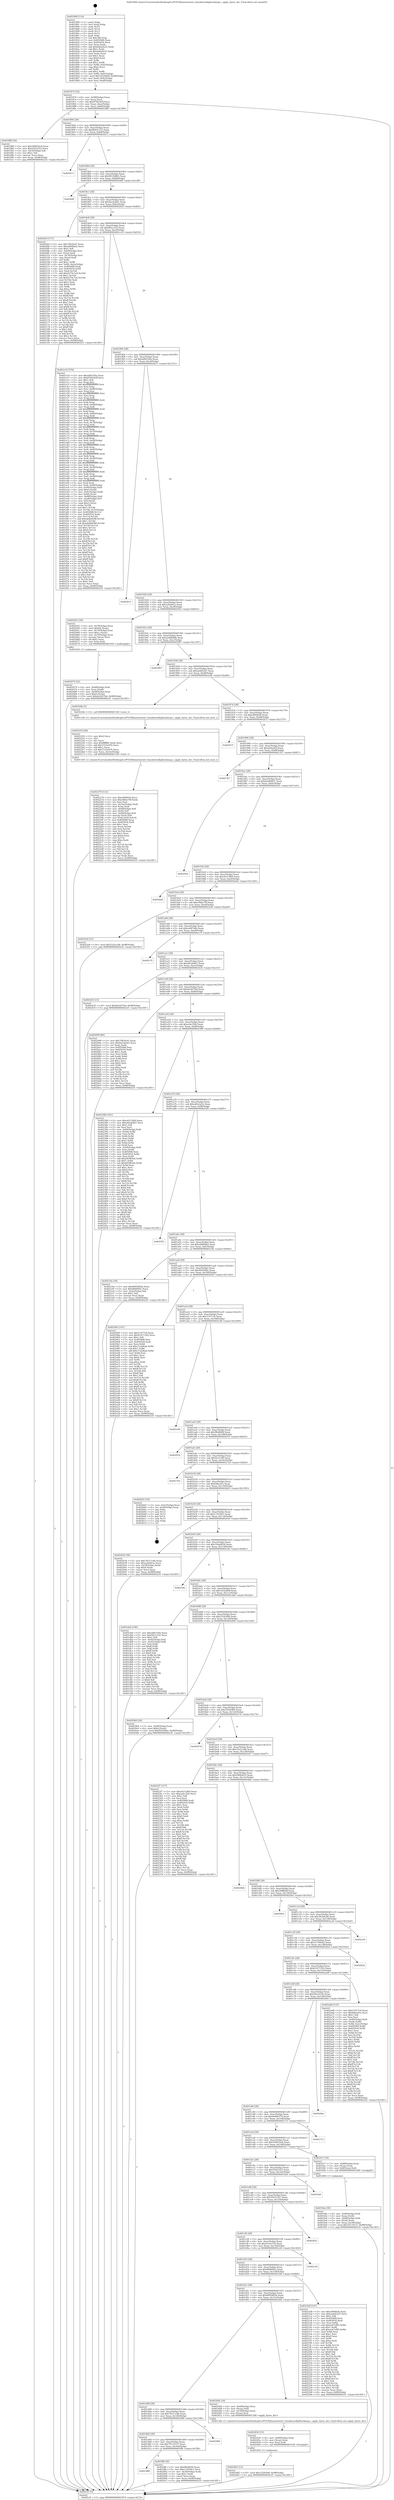 digraph "0x401800" {
  label = "0x401800 (/mnt/c/Users/mathe/Desktop/tcc/POCII/binaries/extr_linuxkernelbpfsockmap.c_apply_bytes_dec_Final-ollvm.out::main(0))"
  labelloc = "t"
  node[shape=record]

  Entry [label="",width=0.3,height=0.3,shape=circle,fillcolor=black,style=filled]
  "0x401874" [label="{
     0x401874 [32]\l
     | [instrs]\l
     &nbsp;&nbsp;0x401874 \<+6\>: mov -0x98(%rbp),%eax\l
     &nbsp;&nbsp;0x40187a \<+2\>: mov %eax,%ecx\l
     &nbsp;&nbsp;0x40187c \<+6\>: sub $0x876b3d3f,%ecx\l
     &nbsp;&nbsp;0x401882 \<+6\>: mov %eax,-0xac(%rbp)\l
     &nbsp;&nbsp;0x401888 \<+6\>: mov %ecx,-0xb0(%rbp)\l
     &nbsp;&nbsp;0x40188e \<+6\>: je 0000000000401f88 \<main+0x788\>\l
  }"]
  "0x401f88" [label="{
     0x401f88 [30]\l
     | [instrs]\l
     &nbsp;&nbsp;0x401f88 \<+5\>: mov $0x50991bc8,%eax\l
     &nbsp;&nbsp;0x401f8d \<+5\>: mov $0x55f52323,%ecx\l
     &nbsp;&nbsp;0x401f92 \<+3\>: mov -0x35(%rbp),%dl\l
     &nbsp;&nbsp;0x401f95 \<+3\>: test $0x1,%dl\l
     &nbsp;&nbsp;0x401f98 \<+3\>: cmovne %ecx,%eax\l
     &nbsp;&nbsp;0x401f9b \<+6\>: mov %eax,-0x98(%rbp)\l
     &nbsp;&nbsp;0x401fa1 \<+5\>: jmp 0000000000402cf1 \<main+0x14f1\>\l
  }"]
  "0x401894" [label="{
     0x401894 [28]\l
     | [instrs]\l
     &nbsp;&nbsp;0x401894 \<+5\>: jmp 0000000000401899 \<main+0x99\>\l
     &nbsp;&nbsp;0x401899 \<+6\>: mov -0xac(%rbp),%eax\l
     &nbsp;&nbsp;0x40189f \<+5\>: sub $0x8b45c122,%eax\l
     &nbsp;&nbsp;0x4018a4 \<+6\>: mov %eax,-0xb4(%rbp)\l
     &nbsp;&nbsp;0x4018aa \<+6\>: je 0000000000402613 \<main+0xe13\>\l
  }"]
  Exit [label="",width=0.3,height=0.3,shape=circle,fillcolor=black,style=filled,peripheries=2]
  "0x402613" [label="{
     0x402613\l
  }", style=dashed]
  "0x4018b0" [label="{
     0x4018b0 [28]\l
     | [instrs]\l
     &nbsp;&nbsp;0x4018b0 \<+5\>: jmp 00000000004018b5 \<main+0xb5\>\l
     &nbsp;&nbsp;0x4018b5 \<+6\>: mov -0xac(%rbp),%eax\l
     &nbsp;&nbsp;0x4018bb \<+5\>: sub $0x9653b862,%eax\l
     &nbsp;&nbsp;0x4018c0 \<+6\>: mov %eax,-0xb8(%rbp)\l
     &nbsp;&nbsp;0x4018c6 \<+6\>: je 0000000000402bff \<main+0x13ff\>\l
  }"]
  "0x402465" [label="{
     0x402465 [15]\l
     | [instrs]\l
     &nbsp;&nbsp;0x402465 \<+10\>: movl $0x232fc09d,-0x98(%rbp)\l
     &nbsp;&nbsp;0x40246f \<+5\>: jmp 0000000000402cf1 \<main+0x14f1\>\l
  }"]
  "0x402bff" [label="{
     0x402bff\l
  }", style=dashed]
  "0x4018cc" [label="{
     0x4018cc [28]\l
     | [instrs]\l
     &nbsp;&nbsp;0x4018cc \<+5\>: jmp 00000000004018d1 \<main+0xd1\>\l
     &nbsp;&nbsp;0x4018d1 \<+6\>: mov -0xac(%rbp),%eax\l
     &nbsp;&nbsp;0x4018d7 \<+5\>: sub $0x9a1dab41,%eax\l
     &nbsp;&nbsp;0x4018dc \<+6\>: mov %eax,-0xbc(%rbp)\l
     &nbsp;&nbsp;0x4018e2 \<+6\>: je 00000000004020ef \<main+0x8ef\>\l
  }"]
  "0x402456" [label="{
     0x402456 [15]\l
     | [instrs]\l
     &nbsp;&nbsp;0x402456 \<+4\>: mov -0x68(%rbp),%rax\l
     &nbsp;&nbsp;0x40245a \<+3\>: mov (%rax),%rax\l
     &nbsp;&nbsp;0x40245d \<+3\>: mov %rax,%rdi\l
     &nbsp;&nbsp;0x402460 \<+5\>: call 0000000000401030 \<free@plt\>\l
     | [calls]\l
     &nbsp;&nbsp;0x401030 \{1\} (unknown)\l
  }"]
  "0x4020ef" [label="{
     0x4020ef [171]\l
     | [instrs]\l
     &nbsp;&nbsp;0x4020ef \<+5\>: mov $0x79b5fc01,%eax\l
     &nbsp;&nbsp;0x4020f4 \<+5\>: mov $0xefd66bb2,%ecx\l
     &nbsp;&nbsp;0x4020f9 \<+2\>: mov $0x1,%dl\l
     &nbsp;&nbsp;0x4020fb \<+4\>: mov -0x60(%rbp),%rsi\l
     &nbsp;&nbsp;0x4020ff \<+2\>: mov (%rsi),%edi\l
     &nbsp;&nbsp;0x402101 \<+4\>: mov -0x70(%rbp),%rsi\l
     &nbsp;&nbsp;0x402105 \<+2\>: cmp (%rsi),%edi\l
     &nbsp;&nbsp;0x402107 \<+4\>: setl %r8b\l
     &nbsp;&nbsp;0x40210b \<+4\>: and $0x1,%r8b\l
     &nbsp;&nbsp;0x40210f \<+4\>: mov %r8b,-0x2e(%rbp)\l
     &nbsp;&nbsp;0x402113 \<+7\>: mov 0x405068,%edi\l
     &nbsp;&nbsp;0x40211a \<+8\>: mov 0x405054,%r9d\l
     &nbsp;&nbsp;0x402122 \<+3\>: mov %edi,%r10d\l
     &nbsp;&nbsp;0x402125 \<+7\>: add $0x4374c7e4,%r10d\l
     &nbsp;&nbsp;0x40212c \<+4\>: sub $0x1,%r10d\l
     &nbsp;&nbsp;0x402130 \<+7\>: sub $0x4374c7e4,%r10d\l
     &nbsp;&nbsp;0x402137 \<+4\>: imul %r10d,%edi\l
     &nbsp;&nbsp;0x40213b \<+3\>: and $0x1,%edi\l
     &nbsp;&nbsp;0x40213e \<+3\>: cmp $0x0,%edi\l
     &nbsp;&nbsp;0x402141 \<+4\>: sete %r8b\l
     &nbsp;&nbsp;0x402145 \<+4\>: cmp $0xa,%r9d\l
     &nbsp;&nbsp;0x402149 \<+4\>: setl %r11b\l
     &nbsp;&nbsp;0x40214d \<+3\>: mov %r8b,%bl\l
     &nbsp;&nbsp;0x402150 \<+3\>: xor $0xff,%bl\l
     &nbsp;&nbsp;0x402153 \<+3\>: mov %r11b,%r14b\l
     &nbsp;&nbsp;0x402156 \<+4\>: xor $0xff,%r14b\l
     &nbsp;&nbsp;0x40215a \<+3\>: xor $0x1,%dl\l
     &nbsp;&nbsp;0x40215d \<+3\>: mov %bl,%r15b\l
     &nbsp;&nbsp;0x402160 \<+4\>: and $0xff,%r15b\l
     &nbsp;&nbsp;0x402164 \<+3\>: and %dl,%r8b\l
     &nbsp;&nbsp;0x402167 \<+3\>: mov %r14b,%r12b\l
     &nbsp;&nbsp;0x40216a \<+4\>: and $0xff,%r12b\l
     &nbsp;&nbsp;0x40216e \<+3\>: and %dl,%r11b\l
     &nbsp;&nbsp;0x402171 \<+3\>: or %r8b,%r15b\l
     &nbsp;&nbsp;0x402174 \<+3\>: or %r11b,%r12b\l
     &nbsp;&nbsp;0x402177 \<+3\>: xor %r12b,%r15b\l
     &nbsp;&nbsp;0x40217a \<+3\>: or %r14b,%bl\l
     &nbsp;&nbsp;0x40217d \<+3\>: xor $0xff,%bl\l
     &nbsp;&nbsp;0x402180 \<+3\>: or $0x1,%dl\l
     &nbsp;&nbsp;0x402183 \<+2\>: and %dl,%bl\l
     &nbsp;&nbsp;0x402185 \<+3\>: or %bl,%r15b\l
     &nbsp;&nbsp;0x402188 \<+4\>: test $0x1,%r15b\l
     &nbsp;&nbsp;0x40218c \<+3\>: cmovne %ecx,%eax\l
     &nbsp;&nbsp;0x40218f \<+6\>: mov %eax,-0x98(%rbp)\l
     &nbsp;&nbsp;0x402195 \<+5\>: jmp 0000000000402cf1 \<main+0x14f1\>\l
  }"]
  "0x4018e8" [label="{
     0x4018e8 [28]\l
     | [instrs]\l
     &nbsp;&nbsp;0x4018e8 \<+5\>: jmp 00000000004018ed \<main+0xed\>\l
     &nbsp;&nbsp;0x4018ed \<+6\>: mov -0xac(%rbp),%eax\l
     &nbsp;&nbsp;0x4018f3 \<+5\>: sub $0x9f2cc332,%eax\l
     &nbsp;&nbsp;0x4018f8 \<+6\>: mov %eax,-0xc0(%rbp)\l
     &nbsp;&nbsp;0x4018fe \<+6\>: je 0000000000401e10 \<main+0x610\>\l
  }"]
  "0x402278" [label="{
     0x402278 [112]\l
     | [instrs]\l
     &nbsp;&nbsp;0x402278 \<+5\>: mov $0xaf00fd3b,%ecx\l
     &nbsp;&nbsp;0x40227d \<+5\>: mov $0xc9bbe76f,%edx\l
     &nbsp;&nbsp;0x402282 \<+2\>: xor %esi,%esi\l
     &nbsp;&nbsp;0x402284 \<+6\>: mov -0x16c(%rbp),%edi\l
     &nbsp;&nbsp;0x40228a \<+3\>: imul %eax,%edi\l
     &nbsp;&nbsp;0x40228d \<+4\>: mov -0x68(%rbp),%r8\l
     &nbsp;&nbsp;0x402291 \<+3\>: mov (%r8),%r8\l
     &nbsp;&nbsp;0x402294 \<+4\>: mov -0x60(%rbp),%r9\l
     &nbsp;&nbsp;0x402298 \<+3\>: movslq (%r9),%r9\l
     &nbsp;&nbsp;0x40229b \<+4\>: mov %edi,(%r8,%r9,4)\l
     &nbsp;&nbsp;0x40229f \<+7\>: mov 0x405068,%eax\l
     &nbsp;&nbsp;0x4022a6 \<+7\>: mov 0x405054,%edi\l
     &nbsp;&nbsp;0x4022ad \<+3\>: sub $0x1,%esi\l
     &nbsp;&nbsp;0x4022b0 \<+3\>: mov %eax,%r10d\l
     &nbsp;&nbsp;0x4022b3 \<+3\>: add %esi,%r10d\l
     &nbsp;&nbsp;0x4022b6 \<+4\>: imul %r10d,%eax\l
     &nbsp;&nbsp;0x4022ba \<+3\>: and $0x1,%eax\l
     &nbsp;&nbsp;0x4022bd \<+3\>: cmp $0x0,%eax\l
     &nbsp;&nbsp;0x4022c0 \<+4\>: sete %r11b\l
     &nbsp;&nbsp;0x4022c4 \<+3\>: cmp $0xa,%edi\l
     &nbsp;&nbsp;0x4022c7 \<+3\>: setl %bl\l
     &nbsp;&nbsp;0x4022ca \<+3\>: mov %r11b,%r14b\l
     &nbsp;&nbsp;0x4022cd \<+3\>: and %bl,%r14b\l
     &nbsp;&nbsp;0x4022d0 \<+3\>: xor %bl,%r11b\l
     &nbsp;&nbsp;0x4022d3 \<+3\>: or %r11b,%r14b\l
     &nbsp;&nbsp;0x4022d6 \<+4\>: test $0x1,%r14b\l
     &nbsp;&nbsp;0x4022da \<+3\>: cmovne %edx,%ecx\l
     &nbsp;&nbsp;0x4022dd \<+6\>: mov %ecx,-0x98(%rbp)\l
     &nbsp;&nbsp;0x4022e3 \<+5\>: jmp 0000000000402cf1 \<main+0x14f1\>\l
  }"]
  "0x401e10" [label="{
     0x401e10 [376]\l
     | [instrs]\l
     &nbsp;&nbsp;0x401e10 \<+5\>: mov $0xa0fe550a,%eax\l
     &nbsp;&nbsp;0x401e15 \<+5\>: mov $0x876b3d3f,%ecx\l
     &nbsp;&nbsp;0x401e1a \<+2\>: mov $0x1,%dl\l
     &nbsp;&nbsp;0x401e1c \<+3\>: mov %rsp,%rsi\l
     &nbsp;&nbsp;0x401e1f \<+4\>: add $0xfffffffffffffff0,%rsi\l
     &nbsp;&nbsp;0x401e23 \<+3\>: mov %rsi,%rsp\l
     &nbsp;&nbsp;0x401e26 \<+7\>: mov %rsi,-0x90(%rbp)\l
     &nbsp;&nbsp;0x401e2d \<+3\>: mov %rsp,%rsi\l
     &nbsp;&nbsp;0x401e30 \<+4\>: add $0xfffffffffffffff0,%rsi\l
     &nbsp;&nbsp;0x401e34 \<+3\>: mov %rsi,%rsp\l
     &nbsp;&nbsp;0x401e37 \<+3\>: mov %rsp,%rdi\l
     &nbsp;&nbsp;0x401e3a \<+4\>: add $0xfffffffffffffff0,%rdi\l
     &nbsp;&nbsp;0x401e3e \<+3\>: mov %rdi,%rsp\l
     &nbsp;&nbsp;0x401e41 \<+7\>: mov %rdi,-0x88(%rbp)\l
     &nbsp;&nbsp;0x401e48 \<+3\>: mov %rsp,%rdi\l
     &nbsp;&nbsp;0x401e4b \<+4\>: add $0xfffffffffffffff0,%rdi\l
     &nbsp;&nbsp;0x401e4f \<+3\>: mov %rdi,%rsp\l
     &nbsp;&nbsp;0x401e52 \<+4\>: mov %rdi,-0x80(%rbp)\l
     &nbsp;&nbsp;0x401e56 \<+3\>: mov %rsp,%rdi\l
     &nbsp;&nbsp;0x401e59 \<+4\>: add $0xfffffffffffffff0,%rdi\l
     &nbsp;&nbsp;0x401e5d \<+3\>: mov %rdi,%rsp\l
     &nbsp;&nbsp;0x401e60 \<+4\>: mov %rdi,-0x78(%rbp)\l
     &nbsp;&nbsp;0x401e64 \<+3\>: mov %rsp,%rdi\l
     &nbsp;&nbsp;0x401e67 \<+4\>: add $0xfffffffffffffff0,%rdi\l
     &nbsp;&nbsp;0x401e6b \<+3\>: mov %rdi,%rsp\l
     &nbsp;&nbsp;0x401e6e \<+4\>: mov %rdi,-0x70(%rbp)\l
     &nbsp;&nbsp;0x401e72 \<+3\>: mov %rsp,%rdi\l
     &nbsp;&nbsp;0x401e75 \<+4\>: add $0xfffffffffffffff0,%rdi\l
     &nbsp;&nbsp;0x401e79 \<+3\>: mov %rdi,%rsp\l
     &nbsp;&nbsp;0x401e7c \<+4\>: mov %rdi,-0x68(%rbp)\l
     &nbsp;&nbsp;0x401e80 \<+3\>: mov %rsp,%rdi\l
     &nbsp;&nbsp;0x401e83 \<+4\>: add $0xfffffffffffffff0,%rdi\l
     &nbsp;&nbsp;0x401e87 \<+3\>: mov %rdi,%rsp\l
     &nbsp;&nbsp;0x401e8a \<+4\>: mov %rdi,-0x60(%rbp)\l
     &nbsp;&nbsp;0x401e8e \<+3\>: mov %rsp,%rdi\l
     &nbsp;&nbsp;0x401e91 \<+4\>: add $0xfffffffffffffff0,%rdi\l
     &nbsp;&nbsp;0x401e95 \<+3\>: mov %rdi,%rsp\l
     &nbsp;&nbsp;0x401e98 \<+4\>: mov %rdi,-0x58(%rbp)\l
     &nbsp;&nbsp;0x401e9c \<+3\>: mov %rsp,%rdi\l
     &nbsp;&nbsp;0x401e9f \<+4\>: add $0xfffffffffffffff0,%rdi\l
     &nbsp;&nbsp;0x401ea3 \<+3\>: mov %rdi,%rsp\l
     &nbsp;&nbsp;0x401ea6 \<+4\>: mov %rdi,-0x50(%rbp)\l
     &nbsp;&nbsp;0x401eaa \<+3\>: mov %rsp,%rdi\l
     &nbsp;&nbsp;0x401ead \<+4\>: add $0xfffffffffffffff0,%rdi\l
     &nbsp;&nbsp;0x401eb1 \<+3\>: mov %rdi,%rsp\l
     &nbsp;&nbsp;0x401eb4 \<+4\>: mov %rdi,-0x48(%rbp)\l
     &nbsp;&nbsp;0x401eb8 \<+3\>: mov %rsp,%rdi\l
     &nbsp;&nbsp;0x401ebb \<+4\>: add $0xfffffffffffffff0,%rdi\l
     &nbsp;&nbsp;0x401ebf \<+3\>: mov %rdi,%rsp\l
     &nbsp;&nbsp;0x401ec2 \<+4\>: mov %rdi,-0x40(%rbp)\l
     &nbsp;&nbsp;0x401ec6 \<+7\>: mov -0x90(%rbp),%rdi\l
     &nbsp;&nbsp;0x401ecd \<+6\>: movl $0x0,(%rdi)\l
     &nbsp;&nbsp;0x401ed3 \<+7\>: mov -0x9c(%rbp),%r8d\l
     &nbsp;&nbsp;0x401eda \<+3\>: mov %r8d,(%rsi)\l
     &nbsp;&nbsp;0x401edd \<+7\>: mov -0x88(%rbp),%rdi\l
     &nbsp;&nbsp;0x401ee4 \<+7\>: mov -0xa8(%rbp),%r9\l
     &nbsp;&nbsp;0x401eeb \<+3\>: mov %r9,(%rdi)\l
     &nbsp;&nbsp;0x401eee \<+3\>: cmpl $0x2,(%rsi)\l
     &nbsp;&nbsp;0x401ef1 \<+4\>: setne %r10b\l
     &nbsp;&nbsp;0x401ef5 \<+4\>: and $0x1,%r10b\l
     &nbsp;&nbsp;0x401ef9 \<+4\>: mov %r10b,-0x35(%rbp)\l
     &nbsp;&nbsp;0x401efd \<+8\>: mov 0x405068,%r11d\l
     &nbsp;&nbsp;0x401f05 \<+7\>: mov 0x405054,%ebx\l
     &nbsp;&nbsp;0x401f0c \<+3\>: mov %r11d,%r14d\l
     &nbsp;&nbsp;0x401f0f \<+7\>: add $0xabdbd588,%r14d\l
     &nbsp;&nbsp;0x401f16 \<+4\>: sub $0x1,%r14d\l
     &nbsp;&nbsp;0x401f1a \<+7\>: sub $0xabdbd588,%r14d\l
     &nbsp;&nbsp;0x401f21 \<+4\>: imul %r14d,%r11d\l
     &nbsp;&nbsp;0x401f25 \<+4\>: and $0x1,%r11d\l
     &nbsp;&nbsp;0x401f29 \<+4\>: cmp $0x0,%r11d\l
     &nbsp;&nbsp;0x401f2d \<+4\>: sete %r10b\l
     &nbsp;&nbsp;0x401f31 \<+3\>: cmp $0xa,%ebx\l
     &nbsp;&nbsp;0x401f34 \<+4\>: setl %r15b\l
     &nbsp;&nbsp;0x401f38 \<+3\>: mov %r10b,%r12b\l
     &nbsp;&nbsp;0x401f3b \<+4\>: xor $0xff,%r12b\l
     &nbsp;&nbsp;0x401f3f \<+3\>: mov %r15b,%r13b\l
     &nbsp;&nbsp;0x401f42 \<+4\>: xor $0xff,%r13b\l
     &nbsp;&nbsp;0x401f46 \<+3\>: xor $0x1,%dl\l
     &nbsp;&nbsp;0x401f49 \<+3\>: mov %r12b,%sil\l
     &nbsp;&nbsp;0x401f4c \<+4\>: and $0xff,%sil\l
     &nbsp;&nbsp;0x401f50 \<+3\>: and %dl,%r10b\l
     &nbsp;&nbsp;0x401f53 \<+3\>: mov %r13b,%dil\l
     &nbsp;&nbsp;0x401f56 \<+4\>: and $0xff,%dil\l
     &nbsp;&nbsp;0x401f5a \<+3\>: and %dl,%r15b\l
     &nbsp;&nbsp;0x401f5d \<+3\>: or %r10b,%sil\l
     &nbsp;&nbsp;0x401f60 \<+3\>: or %r15b,%dil\l
     &nbsp;&nbsp;0x401f63 \<+3\>: xor %dil,%sil\l
     &nbsp;&nbsp;0x401f66 \<+3\>: or %r13b,%r12b\l
     &nbsp;&nbsp;0x401f69 \<+4\>: xor $0xff,%r12b\l
     &nbsp;&nbsp;0x401f6d \<+3\>: or $0x1,%dl\l
     &nbsp;&nbsp;0x401f70 \<+3\>: and %dl,%r12b\l
     &nbsp;&nbsp;0x401f73 \<+3\>: or %r12b,%sil\l
     &nbsp;&nbsp;0x401f76 \<+4\>: test $0x1,%sil\l
     &nbsp;&nbsp;0x401f7a \<+3\>: cmovne %ecx,%eax\l
     &nbsp;&nbsp;0x401f7d \<+6\>: mov %eax,-0x98(%rbp)\l
     &nbsp;&nbsp;0x401f83 \<+5\>: jmp 0000000000402cf1 \<main+0x14f1\>\l
  }"]
  "0x401904" [label="{
     0x401904 [28]\l
     | [instrs]\l
     &nbsp;&nbsp;0x401904 \<+5\>: jmp 0000000000401909 \<main+0x109\>\l
     &nbsp;&nbsp;0x401909 \<+6\>: mov -0xac(%rbp),%eax\l
     &nbsp;&nbsp;0x40190f \<+5\>: sub $0xa0fe550a,%eax\l
     &nbsp;&nbsp;0x401914 \<+6\>: mov %eax,-0xc4(%rbp)\l
     &nbsp;&nbsp;0x40191a \<+6\>: je 0000000000402b15 \<main+0x1315\>\l
  }"]
  "0x402250" [label="{
     0x402250 [40]\l
     | [instrs]\l
     &nbsp;&nbsp;0x402250 \<+5\>: mov $0x2,%ecx\l
     &nbsp;&nbsp;0x402255 \<+1\>: cltd\l
     &nbsp;&nbsp;0x402256 \<+2\>: idiv %ecx\l
     &nbsp;&nbsp;0x402258 \<+6\>: imul $0xfffffffe,%edx,%ecx\l
     &nbsp;&nbsp;0x40225e \<+6\>: add $0x37e5e976,%ecx\l
     &nbsp;&nbsp;0x402264 \<+3\>: add $0x1,%ecx\l
     &nbsp;&nbsp;0x402267 \<+6\>: sub $0x37e5e976,%ecx\l
     &nbsp;&nbsp;0x40226d \<+6\>: mov %ecx,-0x16c(%rbp)\l
     &nbsp;&nbsp;0x402273 \<+5\>: call 0000000000401160 \<next_i\>\l
     | [calls]\l
     &nbsp;&nbsp;0x401160 \{1\} (/mnt/c/Users/mathe/Desktop/tcc/POCII/binaries/extr_linuxkernelbpfsockmap.c_apply_bytes_dec_Final-ollvm.out::next_i)\l
  }"]
  "0x402b15" [label="{
     0x402b15\l
  }", style=dashed]
  "0x401920" [label="{
     0x401920 [28]\l
     | [instrs]\l
     &nbsp;&nbsp;0x401920 \<+5\>: jmp 0000000000401925 \<main+0x125\>\l
     &nbsp;&nbsp;0x401925 \<+6\>: mov -0xac(%rbp),%eax\l
     &nbsp;&nbsp;0x40192b \<+5\>: sub $0xa2fe6b1a,%eax\l
     &nbsp;&nbsp;0x401930 \<+6\>: mov %eax,-0xc8(%rbp)\l
     &nbsp;&nbsp;0x401936 \<+6\>: je 0000000000402052 \<main+0x852\>\l
  }"]
  "0x402079" [label="{
     0x402079 [32]\l
     | [instrs]\l
     &nbsp;&nbsp;0x402079 \<+4\>: mov -0x68(%rbp),%rdi\l
     &nbsp;&nbsp;0x40207d \<+3\>: mov %rax,(%rdi)\l
     &nbsp;&nbsp;0x402080 \<+4\>: mov -0x60(%rbp),%rax\l
     &nbsp;&nbsp;0x402084 \<+6\>: movl $0x0,(%rax)\l
     &nbsp;&nbsp;0x40208a \<+10\>: movl $0xde5d37bd,-0x98(%rbp)\l
     &nbsp;&nbsp;0x402094 \<+5\>: jmp 0000000000402cf1 \<main+0x14f1\>\l
  }"]
  "0x402052" [label="{
     0x402052 [39]\l
     | [instrs]\l
     &nbsp;&nbsp;0x402052 \<+4\>: mov -0x78(%rbp),%rax\l
     &nbsp;&nbsp;0x402056 \<+6\>: movl $0x64,(%rax)\l
     &nbsp;&nbsp;0x40205c \<+4\>: mov -0x70(%rbp),%rax\l
     &nbsp;&nbsp;0x402060 \<+6\>: movl $0x1,(%rax)\l
     &nbsp;&nbsp;0x402066 \<+4\>: mov -0x70(%rbp),%rax\l
     &nbsp;&nbsp;0x40206a \<+3\>: movslq (%rax),%rax\l
     &nbsp;&nbsp;0x40206d \<+4\>: shl $0x2,%rax\l
     &nbsp;&nbsp;0x402071 \<+3\>: mov %rax,%rdi\l
     &nbsp;&nbsp;0x402074 \<+5\>: call 0000000000401050 \<malloc@plt\>\l
     | [calls]\l
     &nbsp;&nbsp;0x401050 \{1\} (unknown)\l
  }"]
  "0x40193c" [label="{
     0x40193c [28]\l
     | [instrs]\l
     &nbsp;&nbsp;0x40193c \<+5\>: jmp 0000000000401941 \<main+0x141\>\l
     &nbsp;&nbsp;0x401941 \<+6\>: mov -0xac(%rbp),%eax\l
     &nbsp;&nbsp;0x401947 \<+5\>: sub $0xa5d8b8d6,%eax\l
     &nbsp;&nbsp;0x40194c \<+6\>: mov %eax,-0xcc(%rbp)\l
     &nbsp;&nbsp;0x401952 \<+6\>: je 0000000000402987 \<main+0x1187\>\l
  }"]
  "0x401d80" [label="{
     0x401d80\l
  }", style=dashed]
  "0x402987" [label="{
     0x402987\l
  }", style=dashed]
  "0x401958" [label="{
     0x401958 [28]\l
     | [instrs]\l
     &nbsp;&nbsp;0x401958 \<+5\>: jmp 000000000040195d \<main+0x15d\>\l
     &nbsp;&nbsp;0x40195d \<+6\>: mov -0xac(%rbp),%eax\l
     &nbsp;&nbsp;0x401963 \<+5\>: sub $0xaedd52d7,%eax\l
     &nbsp;&nbsp;0x401968 \<+6\>: mov %eax,-0xd0(%rbp)\l
     &nbsp;&nbsp;0x40196e \<+6\>: je 000000000040224b \<main+0xa4b\>\l
  }"]
  "0x401ff8" [label="{
     0x401ff8 [30]\l
     | [instrs]\l
     &nbsp;&nbsp;0x401ff8 \<+5\>: mov $0x98e8b94,%eax\l
     &nbsp;&nbsp;0x401ffd \<+5\>: mov $0x1191f4e1,%ecx\l
     &nbsp;&nbsp;0x402002 \<+3\>: mov -0x34(%rbp),%edx\l
     &nbsp;&nbsp;0x402005 \<+3\>: cmp $0x1,%edx\l
     &nbsp;&nbsp;0x402008 \<+3\>: cmovl %ecx,%eax\l
     &nbsp;&nbsp;0x40200b \<+6\>: mov %eax,-0x98(%rbp)\l
     &nbsp;&nbsp;0x402011 \<+5\>: jmp 0000000000402cf1 \<main+0x14f1\>\l
  }"]
  "0x40224b" [label="{
     0x40224b [5]\l
     | [instrs]\l
     &nbsp;&nbsp;0x40224b \<+5\>: call 0000000000401160 \<next_i\>\l
     | [calls]\l
     &nbsp;&nbsp;0x401160 \{1\} (/mnt/c/Users/mathe/Desktop/tcc/POCII/binaries/extr_linuxkernelbpfsockmap.c_apply_bytes_dec_Final-ollvm.out::next_i)\l
  }"]
  "0x401974" [label="{
     0x401974 [28]\l
     | [instrs]\l
     &nbsp;&nbsp;0x401974 \<+5\>: jmp 0000000000401979 \<main+0x179\>\l
     &nbsp;&nbsp;0x401979 \<+6\>: mov -0xac(%rbp),%eax\l
     &nbsp;&nbsp;0x40197f \<+5\>: sub $0xaf00fd3b,%eax\l
     &nbsp;&nbsp;0x401984 \<+6\>: mov %eax,-0xd4(%rbp)\l
     &nbsp;&nbsp;0x40198a \<+6\>: je 0000000000402b7f \<main+0x137f\>\l
  }"]
  "0x401d64" [label="{
     0x401d64 [28]\l
     | [instrs]\l
     &nbsp;&nbsp;0x401d64 \<+5\>: jmp 0000000000401d69 \<main+0x569\>\l
     &nbsp;&nbsp;0x401d69 \<+6\>: mov -0xac(%rbp),%eax\l
     &nbsp;&nbsp;0x401d6f \<+5\>: sub $0x79119127,%eax\l
     &nbsp;&nbsp;0x401d74 \<+6\>: mov %eax,-0x164(%rbp)\l
     &nbsp;&nbsp;0x401d7a \<+6\>: je 0000000000401ff8 \<main+0x7f8\>\l
  }"]
  "0x402b7f" [label="{
     0x402b7f\l
  }", style=dashed]
  "0x401990" [label="{
     0x401990 [28]\l
     | [instrs]\l
     &nbsp;&nbsp;0x401990 \<+5\>: jmp 0000000000401995 \<main+0x195\>\l
     &nbsp;&nbsp;0x401995 \<+6\>: mov -0xac(%rbp),%eax\l
     &nbsp;&nbsp;0x40199b \<+5\>: sub $0xafebad2f,%eax\l
     &nbsp;&nbsp;0x4019a0 \<+6\>: mov %eax,-0xd8(%rbp)\l
     &nbsp;&nbsp;0x4019a6 \<+6\>: je 00000000004027b7 \<main+0xfb7\>\l
  }"]
  "0x402996" [label="{
     0x402996\l
  }", style=dashed]
  "0x4027b7" [label="{
     0x4027b7\l
  }", style=dashed]
  "0x4019ac" [label="{
     0x4019ac [28]\l
     | [instrs]\l
     &nbsp;&nbsp;0x4019ac \<+5\>: jmp 00000000004019b1 \<main+0x1b1\>\l
     &nbsp;&nbsp;0x4019b1 \<+6\>: mov -0xac(%rbp),%eax\l
     &nbsp;&nbsp;0x4019b7 \<+5\>: sub $0xba48d427,%eax\l
     &nbsp;&nbsp;0x4019bc \<+6\>: mov %eax,-0xdc(%rbp)\l
     &nbsp;&nbsp;0x4019c2 \<+6\>: je 00000000004029a5 \<main+0x11a5\>\l
  }"]
  "0x401d48" [label="{
     0x401d48 [28]\l
     | [instrs]\l
     &nbsp;&nbsp;0x401d48 \<+5\>: jmp 0000000000401d4d \<main+0x54d\>\l
     &nbsp;&nbsp;0x401d4d \<+6\>: mov -0xac(%rbp),%eax\l
     &nbsp;&nbsp;0x401d53 \<+5\>: sub $0x78311cd6,%eax\l
     &nbsp;&nbsp;0x401d58 \<+6\>: mov %eax,-0x160(%rbp)\l
     &nbsp;&nbsp;0x401d5e \<+6\>: je 0000000000402996 \<main+0x1196\>\l
  }"]
  "0x4029a5" [label="{
     0x4029a5\l
  }", style=dashed]
  "0x4019c8" [label="{
     0x4019c8 [28]\l
     | [instrs]\l
     &nbsp;&nbsp;0x4019c8 \<+5\>: jmp 00000000004019cd \<main+0x1cd\>\l
     &nbsp;&nbsp;0x4019cd \<+6\>: mov -0xac(%rbp),%eax\l
     &nbsp;&nbsp;0x4019d3 \<+5\>: sub $0xc6215fb0,%eax\l
     &nbsp;&nbsp;0x4019d8 \<+6\>: mov %eax,-0xe0(%rbp)\l
     &nbsp;&nbsp;0x4019de \<+6\>: je 0000000000402bd5 \<main+0x13d5\>\l
  }"]
  "0x402444" [label="{
     0x402444 [18]\l
     | [instrs]\l
     &nbsp;&nbsp;0x402444 \<+4\>: mov -0x68(%rbp),%rax\l
     &nbsp;&nbsp;0x402448 \<+3\>: mov (%rax),%rdi\l
     &nbsp;&nbsp;0x40244b \<+4\>: mov -0x78(%rbp),%rax\l
     &nbsp;&nbsp;0x40244f \<+2\>: mov (%rax),%esi\l
     &nbsp;&nbsp;0x402451 \<+5\>: call 00000000004013d0 \<apply_bytes_dec\>\l
     | [calls]\l
     &nbsp;&nbsp;0x4013d0 \{1\} (/mnt/c/Users/mathe/Desktop/tcc/POCII/binaries/extr_linuxkernelbpfsockmap.c_apply_bytes_dec_Final-ollvm.out::apply_bytes_dec)\l
  }"]
  "0x402bd5" [label="{
     0x402bd5\l
  }", style=dashed]
  "0x4019e4" [label="{
     0x4019e4 [28]\l
     | [instrs]\l
     &nbsp;&nbsp;0x4019e4 \<+5\>: jmp 00000000004019e9 \<main+0x1e9\>\l
     &nbsp;&nbsp;0x4019e9 \<+6\>: mov -0xac(%rbp),%eax\l
     &nbsp;&nbsp;0x4019ef \<+5\>: sub $0xc9bbe76f,%eax\l
     &nbsp;&nbsp;0x4019f4 \<+6\>: mov %eax,-0xe4(%rbp)\l
     &nbsp;&nbsp;0x4019fa \<+6\>: je 00000000004022e8 \<main+0xae8\>\l
  }"]
  "0x401d2c" [label="{
     0x401d2c [28]\l
     | [instrs]\l
     &nbsp;&nbsp;0x401d2c \<+5\>: jmp 0000000000401d31 \<main+0x531\>\l
     &nbsp;&nbsp;0x401d31 \<+6\>: mov -0xac(%rbp),%eax\l
     &nbsp;&nbsp;0x401d37 \<+5\>: sub $0x6895802b,%eax\l
     &nbsp;&nbsp;0x401d3c \<+6\>: mov %eax,-0x15c(%rbp)\l
     &nbsp;&nbsp;0x401d42 \<+6\>: je 0000000000402444 \<main+0xc44\>\l
  }"]
  "0x4022e8" [label="{
     0x4022e8 [15]\l
     | [instrs]\l
     &nbsp;&nbsp;0x4022e8 \<+10\>: movl $0x25a5ccd6,-0x98(%rbp)\l
     &nbsp;&nbsp;0x4022f2 \<+5\>: jmp 0000000000402cf1 \<main+0x14f1\>\l
  }"]
  "0x401a00" [label="{
     0x401a00 [28]\l
     | [instrs]\l
     &nbsp;&nbsp;0x401a00 \<+5\>: jmp 0000000000401a05 \<main+0x205\>\l
     &nbsp;&nbsp;0x401a05 \<+6\>: mov -0xac(%rbp),%eax\l
     &nbsp;&nbsp;0x401a0b \<+5\>: sub $0xce687a8e,%eax\l
     &nbsp;&nbsp;0x401a10 \<+6\>: mov %eax,-0xe8(%rbp)\l
     &nbsp;&nbsp;0x401a16 \<+6\>: je 0000000000402c7f \<main+0x147f\>\l
  }"]
  "0x4021b8" [label="{
     0x4021b8 [147]\l
     | [instrs]\l
     &nbsp;&nbsp;0x4021b8 \<+5\>: mov $0xaf00fd3b,%eax\l
     &nbsp;&nbsp;0x4021bd \<+5\>: mov $0xaedd52d7,%ecx\l
     &nbsp;&nbsp;0x4021c2 \<+2\>: mov $0x1,%dl\l
     &nbsp;&nbsp;0x4021c4 \<+7\>: mov 0x405068,%esi\l
     &nbsp;&nbsp;0x4021cb \<+7\>: mov 0x405054,%edi\l
     &nbsp;&nbsp;0x4021d2 \<+3\>: mov %esi,%r8d\l
     &nbsp;&nbsp;0x4021d5 \<+7\>: sub $0xea47ef85,%r8d\l
     &nbsp;&nbsp;0x4021dc \<+4\>: sub $0x1,%r8d\l
     &nbsp;&nbsp;0x4021e0 \<+7\>: add $0xea47ef85,%r8d\l
     &nbsp;&nbsp;0x4021e7 \<+4\>: imul %r8d,%esi\l
     &nbsp;&nbsp;0x4021eb \<+3\>: and $0x1,%esi\l
     &nbsp;&nbsp;0x4021ee \<+3\>: cmp $0x0,%esi\l
     &nbsp;&nbsp;0x4021f1 \<+4\>: sete %r9b\l
     &nbsp;&nbsp;0x4021f5 \<+3\>: cmp $0xa,%edi\l
     &nbsp;&nbsp;0x4021f8 \<+4\>: setl %r10b\l
     &nbsp;&nbsp;0x4021fc \<+3\>: mov %r9b,%r11b\l
     &nbsp;&nbsp;0x4021ff \<+4\>: xor $0xff,%r11b\l
     &nbsp;&nbsp;0x402203 \<+3\>: mov %r10b,%bl\l
     &nbsp;&nbsp;0x402206 \<+3\>: xor $0xff,%bl\l
     &nbsp;&nbsp;0x402209 \<+3\>: xor $0x1,%dl\l
     &nbsp;&nbsp;0x40220c \<+3\>: mov %r11b,%r14b\l
     &nbsp;&nbsp;0x40220f \<+4\>: and $0xff,%r14b\l
     &nbsp;&nbsp;0x402213 \<+3\>: and %dl,%r9b\l
     &nbsp;&nbsp;0x402216 \<+3\>: mov %bl,%r15b\l
     &nbsp;&nbsp;0x402219 \<+4\>: and $0xff,%r15b\l
     &nbsp;&nbsp;0x40221d \<+3\>: and %dl,%r10b\l
     &nbsp;&nbsp;0x402220 \<+3\>: or %r9b,%r14b\l
     &nbsp;&nbsp;0x402223 \<+3\>: or %r10b,%r15b\l
     &nbsp;&nbsp;0x402226 \<+3\>: xor %r15b,%r14b\l
     &nbsp;&nbsp;0x402229 \<+3\>: or %bl,%r11b\l
     &nbsp;&nbsp;0x40222c \<+4\>: xor $0xff,%r11b\l
     &nbsp;&nbsp;0x402230 \<+3\>: or $0x1,%dl\l
     &nbsp;&nbsp;0x402233 \<+3\>: and %dl,%r11b\l
     &nbsp;&nbsp;0x402236 \<+3\>: or %r11b,%r14b\l
     &nbsp;&nbsp;0x402239 \<+4\>: test $0x1,%r14b\l
     &nbsp;&nbsp;0x40223d \<+3\>: cmovne %ecx,%eax\l
     &nbsp;&nbsp;0x402240 \<+6\>: mov %eax,-0x98(%rbp)\l
     &nbsp;&nbsp;0x402246 \<+5\>: jmp 0000000000402cf1 \<main+0x14f1\>\l
  }"]
  "0x402c7f" [label="{
     0x402c7f\l
  }", style=dashed]
  "0x401a1c" [label="{
     0x401a1c [28]\l
     | [instrs]\l
     &nbsp;&nbsp;0x401a1c \<+5\>: jmp 0000000000401a21 \<main+0x221\>\l
     &nbsp;&nbsp;0x401a21 \<+6\>: mov -0xac(%rbp),%eax\l
     &nbsp;&nbsp;0x401a27 \<+5\>: sub $0xd42a64b7,%eax\l
     &nbsp;&nbsp;0x401a2c \<+6\>: mov %eax,-0xec(%rbp)\l
     &nbsp;&nbsp;0x401a32 \<+6\>: je 0000000000402435 \<main+0xc35\>\l
  }"]
  "0x401d10" [label="{
     0x401d10 [28]\l
     | [instrs]\l
     &nbsp;&nbsp;0x401d10 \<+5\>: jmp 0000000000401d15 \<main+0x515\>\l
     &nbsp;&nbsp;0x401d15 \<+6\>: mov -0xac(%rbp),%eax\l
     &nbsp;&nbsp;0x401d1b \<+5\>: sub $0x680fd95c,%eax\l
     &nbsp;&nbsp;0x401d20 \<+6\>: mov %eax,-0x158(%rbp)\l
     &nbsp;&nbsp;0x401d26 \<+6\>: je 00000000004021b8 \<main+0x9b8\>\l
  }"]
  "0x402435" [label="{
     0x402435 [15]\l
     | [instrs]\l
     &nbsp;&nbsp;0x402435 \<+10\>: movl $0xde5d37bd,-0x98(%rbp)\l
     &nbsp;&nbsp;0x40243f \<+5\>: jmp 0000000000402cf1 \<main+0x14f1\>\l
  }"]
  "0x401a38" [label="{
     0x401a38 [28]\l
     | [instrs]\l
     &nbsp;&nbsp;0x401a38 \<+5\>: jmp 0000000000401a3d \<main+0x23d\>\l
     &nbsp;&nbsp;0x401a3d \<+6\>: mov -0xac(%rbp),%eax\l
     &nbsp;&nbsp;0x401a43 \<+5\>: sub $0xde5d37bd,%eax\l
     &nbsp;&nbsp;0x401a48 \<+6\>: mov %eax,-0xf0(%rbp)\l
     &nbsp;&nbsp;0x401a4e \<+6\>: je 0000000000402099 \<main+0x899\>\l
  }"]
  "0x402c24" [label="{
     0x402c24\l
  }", style=dashed]
  "0x402099" [label="{
     0x402099 [86]\l
     | [instrs]\l
     &nbsp;&nbsp;0x402099 \<+5\>: mov $0x79b5fc01,%eax\l
     &nbsp;&nbsp;0x40209e \<+5\>: mov $0x9a1dab41,%ecx\l
     &nbsp;&nbsp;0x4020a3 \<+2\>: xor %edx,%edx\l
     &nbsp;&nbsp;0x4020a5 \<+7\>: mov 0x405068,%esi\l
     &nbsp;&nbsp;0x4020ac \<+7\>: mov 0x405054,%edi\l
     &nbsp;&nbsp;0x4020b3 \<+3\>: sub $0x1,%edx\l
     &nbsp;&nbsp;0x4020b6 \<+3\>: mov %esi,%r8d\l
     &nbsp;&nbsp;0x4020b9 \<+3\>: add %edx,%r8d\l
     &nbsp;&nbsp;0x4020bc \<+4\>: imul %r8d,%esi\l
     &nbsp;&nbsp;0x4020c0 \<+3\>: and $0x1,%esi\l
     &nbsp;&nbsp;0x4020c3 \<+3\>: cmp $0x0,%esi\l
     &nbsp;&nbsp;0x4020c6 \<+4\>: sete %r9b\l
     &nbsp;&nbsp;0x4020ca \<+3\>: cmp $0xa,%edi\l
     &nbsp;&nbsp;0x4020cd \<+4\>: setl %r10b\l
     &nbsp;&nbsp;0x4020d1 \<+3\>: mov %r9b,%r11b\l
     &nbsp;&nbsp;0x4020d4 \<+3\>: and %r10b,%r11b\l
     &nbsp;&nbsp;0x4020d7 \<+3\>: xor %r10b,%r9b\l
     &nbsp;&nbsp;0x4020da \<+3\>: or %r9b,%r11b\l
     &nbsp;&nbsp;0x4020dd \<+4\>: test $0x1,%r11b\l
     &nbsp;&nbsp;0x4020e1 \<+3\>: cmovne %ecx,%eax\l
     &nbsp;&nbsp;0x4020e4 \<+6\>: mov %eax,-0x98(%rbp)\l
     &nbsp;&nbsp;0x4020ea \<+5\>: jmp 0000000000402cf1 \<main+0x14f1\>\l
  }"]
  "0x401a54" [label="{
     0x401a54 [28]\l
     | [instrs]\l
     &nbsp;&nbsp;0x401a54 \<+5\>: jmp 0000000000401a59 \<main+0x259\>\l
     &nbsp;&nbsp;0x401a59 \<+6\>: mov -0xac(%rbp),%eax\l
     &nbsp;&nbsp;0x401a5f \<+5\>: sub $0xecbc35fe,%eax\l
     &nbsp;&nbsp;0x401a64 \<+6\>: mov %eax,-0xf4(%rbp)\l
     &nbsp;&nbsp;0x401a6a \<+6\>: je 0000000000402380 \<main+0xb80\>\l
  }"]
  "0x401cf4" [label="{
     0x401cf4 [28]\l
     | [instrs]\l
     &nbsp;&nbsp;0x401cf4 \<+5\>: jmp 0000000000401cf9 \<main+0x4f9\>\l
     &nbsp;&nbsp;0x401cf9 \<+6\>: mov -0xac(%rbp),%eax\l
     &nbsp;&nbsp;0x401cff \<+5\>: sub $0x5e3ec574,%eax\l
     &nbsp;&nbsp;0x401d04 \<+6\>: mov %eax,-0x154(%rbp)\l
     &nbsp;&nbsp;0x401d0a \<+6\>: je 0000000000402c24 \<main+0x1424\>\l
  }"]
  "0x402380" [label="{
     0x402380 [181]\l
     | [instrs]\l
     &nbsp;&nbsp;0x402380 \<+5\>: mov $0xc6215fb0,%eax\l
     &nbsp;&nbsp;0x402385 \<+5\>: mov $0xd42a64b7,%ecx\l
     &nbsp;&nbsp;0x40238a \<+2\>: mov $0x1,%dl\l
     &nbsp;&nbsp;0x40238c \<+2\>: xor %esi,%esi\l
     &nbsp;&nbsp;0x40238e \<+4\>: mov -0x60(%rbp),%rdi\l
     &nbsp;&nbsp;0x402392 \<+3\>: mov (%rdi),%r8d\l
     &nbsp;&nbsp;0x402395 \<+3\>: mov %esi,%r9d\l
     &nbsp;&nbsp;0x402398 \<+3\>: sub %r8d,%r9d\l
     &nbsp;&nbsp;0x40239b \<+3\>: mov %esi,%r8d\l
     &nbsp;&nbsp;0x40239e \<+4\>: sub $0x1,%r8d\l
     &nbsp;&nbsp;0x4023a2 \<+3\>: add %r8d,%r9d\l
     &nbsp;&nbsp;0x4023a5 \<+3\>: sub %r9d,%esi\l
     &nbsp;&nbsp;0x4023a8 \<+4\>: mov -0x60(%rbp),%rdi\l
     &nbsp;&nbsp;0x4023ac \<+2\>: mov %esi,(%rdi)\l
     &nbsp;&nbsp;0x4023ae \<+7\>: mov 0x405068,%esi\l
     &nbsp;&nbsp;0x4023b5 \<+8\>: mov 0x405054,%r8d\l
     &nbsp;&nbsp;0x4023bd \<+3\>: mov %esi,%r9d\l
     &nbsp;&nbsp;0x4023c0 \<+7\>: add $0xb93f83e6,%r9d\l
     &nbsp;&nbsp;0x4023c7 \<+4\>: sub $0x1,%r9d\l
     &nbsp;&nbsp;0x4023cb \<+7\>: sub $0xb93f83e6,%r9d\l
     &nbsp;&nbsp;0x4023d2 \<+4\>: imul %r9d,%esi\l
     &nbsp;&nbsp;0x4023d6 \<+3\>: and $0x1,%esi\l
     &nbsp;&nbsp;0x4023d9 \<+3\>: cmp $0x0,%esi\l
     &nbsp;&nbsp;0x4023dc \<+4\>: sete %r10b\l
     &nbsp;&nbsp;0x4023e0 \<+4\>: cmp $0xa,%r8d\l
     &nbsp;&nbsp;0x4023e4 \<+4\>: setl %r11b\l
     &nbsp;&nbsp;0x4023e8 \<+3\>: mov %r10b,%bl\l
     &nbsp;&nbsp;0x4023eb \<+3\>: xor $0xff,%bl\l
     &nbsp;&nbsp;0x4023ee \<+3\>: mov %r11b,%r14b\l
     &nbsp;&nbsp;0x4023f1 \<+4\>: xor $0xff,%r14b\l
     &nbsp;&nbsp;0x4023f5 \<+3\>: xor $0x0,%dl\l
     &nbsp;&nbsp;0x4023f8 \<+3\>: mov %bl,%r15b\l
     &nbsp;&nbsp;0x4023fb \<+4\>: and $0x0,%r15b\l
     &nbsp;&nbsp;0x4023ff \<+3\>: and %dl,%r10b\l
     &nbsp;&nbsp;0x402402 \<+3\>: mov %r14b,%r12b\l
     &nbsp;&nbsp;0x402405 \<+4\>: and $0x0,%r12b\l
     &nbsp;&nbsp;0x402409 \<+3\>: and %dl,%r11b\l
     &nbsp;&nbsp;0x40240c \<+3\>: or %r10b,%r15b\l
     &nbsp;&nbsp;0x40240f \<+3\>: or %r11b,%r12b\l
     &nbsp;&nbsp;0x402412 \<+3\>: xor %r12b,%r15b\l
     &nbsp;&nbsp;0x402415 \<+3\>: or %r14b,%bl\l
     &nbsp;&nbsp;0x402418 \<+3\>: xor $0xff,%bl\l
     &nbsp;&nbsp;0x40241b \<+3\>: or $0x0,%dl\l
     &nbsp;&nbsp;0x40241e \<+2\>: and %dl,%bl\l
     &nbsp;&nbsp;0x402420 \<+3\>: or %bl,%r15b\l
     &nbsp;&nbsp;0x402423 \<+4\>: test $0x1,%r15b\l
     &nbsp;&nbsp;0x402427 \<+3\>: cmovne %ecx,%eax\l
     &nbsp;&nbsp;0x40242a \<+6\>: mov %eax,-0x98(%rbp)\l
     &nbsp;&nbsp;0x402430 \<+5\>: jmp 0000000000402cf1 \<main+0x14f1\>\l
  }"]
  "0x401a70" [label="{
     0x401a70 [28]\l
     | [instrs]\l
     &nbsp;&nbsp;0x401a70 \<+5\>: jmp 0000000000401a75 \<main+0x275\>\l
     &nbsp;&nbsp;0x401a75 \<+6\>: mov -0xac(%rbp),%eax\l
     &nbsp;&nbsp;0x401a7b \<+5\>: sub $0xed6c2a5e,%eax\l
     &nbsp;&nbsp;0x401a80 \<+6\>: mov %eax,-0xf8(%rbp)\l
     &nbsp;&nbsp;0x401a86 \<+6\>: je 00000000004025f5 \<main+0xdf5\>\l
  }"]
  "0x40283c" [label="{
     0x40283c\l
  }", style=dashed]
  "0x4025f5" [label="{
     0x4025f5\l
  }", style=dashed]
  "0x401a8c" [label="{
     0x401a8c [28]\l
     | [instrs]\l
     &nbsp;&nbsp;0x401a8c \<+5\>: jmp 0000000000401a91 \<main+0x291\>\l
     &nbsp;&nbsp;0x401a91 \<+6\>: mov -0xac(%rbp),%eax\l
     &nbsp;&nbsp;0x401a97 \<+5\>: sub $0xefd66bb2,%eax\l
     &nbsp;&nbsp;0x401a9c \<+6\>: mov %eax,-0xfc(%rbp)\l
     &nbsp;&nbsp;0x401aa2 \<+6\>: je 000000000040219a \<main+0x99a\>\l
  }"]
  "0x401cd8" [label="{
     0x401cd8 [28]\l
     | [instrs]\l
     &nbsp;&nbsp;0x401cd8 \<+5\>: jmp 0000000000401cdd \<main+0x4dd\>\l
     &nbsp;&nbsp;0x401cdd \<+6\>: mov -0xac(%rbp),%eax\l
     &nbsp;&nbsp;0x401ce3 \<+5\>: sub $0x59251547,%eax\l
     &nbsp;&nbsp;0x401ce8 \<+6\>: mov %eax,-0x150(%rbp)\l
     &nbsp;&nbsp;0x401cee \<+6\>: je 000000000040283c \<main+0x103c\>\l
  }"]
  "0x40219a" [label="{
     0x40219a [30]\l
     | [instrs]\l
     &nbsp;&nbsp;0x40219a \<+5\>: mov $0x6895802b,%eax\l
     &nbsp;&nbsp;0x40219f \<+5\>: mov $0x680fd95c,%ecx\l
     &nbsp;&nbsp;0x4021a4 \<+3\>: mov -0x2e(%rbp),%dl\l
     &nbsp;&nbsp;0x4021a7 \<+3\>: test $0x1,%dl\l
     &nbsp;&nbsp;0x4021aa \<+3\>: cmovne %ecx,%eax\l
     &nbsp;&nbsp;0x4021ad \<+6\>: mov %eax,-0x98(%rbp)\l
     &nbsp;&nbsp;0x4021b3 \<+5\>: jmp 0000000000402cf1 \<main+0x14f1\>\l
  }"]
  "0x401aa8" [label="{
     0x401aa8 [28]\l
     | [instrs]\l
     &nbsp;&nbsp;0x401aa8 \<+5\>: jmp 0000000000401aad \<main+0x2ad\>\l
     &nbsp;&nbsp;0x401aad \<+6\>: mov -0xac(%rbp),%eax\l
     &nbsp;&nbsp;0x401ab3 \<+5\>: sub $0xf20344bc,%eax\l
     &nbsp;&nbsp;0x401ab8 \<+6\>: mov %eax,-0x100(%rbp)\l
     &nbsp;&nbsp;0x401abe \<+6\>: je 00000000004029d5 \<main+0x11d5\>\l
  }"]
  "0x401fa6" [label="{
     0x401fa6\l
  }", style=dashed]
  "0x4029d5" [label="{
     0x4029d5 [147]\l
     | [instrs]\l
     &nbsp;&nbsp;0x4029d5 \<+5\>: mov $0x21977c6,%eax\l
     &nbsp;&nbsp;0x4029da \<+5\>: mov $0x41471542,%ecx\l
     &nbsp;&nbsp;0x4029df \<+2\>: mov $0x1,%dl\l
     &nbsp;&nbsp;0x4029e1 \<+7\>: mov 0x405068,%esi\l
     &nbsp;&nbsp;0x4029e8 \<+7\>: mov 0x405054,%edi\l
     &nbsp;&nbsp;0x4029ef \<+3\>: mov %esi,%r8d\l
     &nbsp;&nbsp;0x4029f2 \<+7\>: sub $0xc7e2b6ab,%r8d\l
     &nbsp;&nbsp;0x4029f9 \<+4\>: sub $0x1,%r8d\l
     &nbsp;&nbsp;0x4029fd \<+7\>: add $0xc7e2b6ab,%r8d\l
     &nbsp;&nbsp;0x402a04 \<+4\>: imul %r8d,%esi\l
     &nbsp;&nbsp;0x402a08 \<+3\>: and $0x1,%esi\l
     &nbsp;&nbsp;0x402a0b \<+3\>: cmp $0x0,%esi\l
     &nbsp;&nbsp;0x402a0e \<+4\>: sete %r9b\l
     &nbsp;&nbsp;0x402a12 \<+3\>: cmp $0xa,%edi\l
     &nbsp;&nbsp;0x402a15 \<+4\>: setl %r10b\l
     &nbsp;&nbsp;0x402a19 \<+3\>: mov %r9b,%r11b\l
     &nbsp;&nbsp;0x402a1c \<+4\>: xor $0xff,%r11b\l
     &nbsp;&nbsp;0x402a20 \<+3\>: mov %r10b,%bl\l
     &nbsp;&nbsp;0x402a23 \<+3\>: xor $0xff,%bl\l
     &nbsp;&nbsp;0x402a26 \<+3\>: xor $0x1,%dl\l
     &nbsp;&nbsp;0x402a29 \<+3\>: mov %r11b,%r14b\l
     &nbsp;&nbsp;0x402a2c \<+4\>: and $0xff,%r14b\l
     &nbsp;&nbsp;0x402a30 \<+3\>: and %dl,%r9b\l
     &nbsp;&nbsp;0x402a33 \<+3\>: mov %bl,%r15b\l
     &nbsp;&nbsp;0x402a36 \<+4\>: and $0xff,%r15b\l
     &nbsp;&nbsp;0x402a3a \<+3\>: and %dl,%r10b\l
     &nbsp;&nbsp;0x402a3d \<+3\>: or %r9b,%r14b\l
     &nbsp;&nbsp;0x402a40 \<+3\>: or %r10b,%r15b\l
     &nbsp;&nbsp;0x402a43 \<+3\>: xor %r15b,%r14b\l
     &nbsp;&nbsp;0x402a46 \<+3\>: or %bl,%r11b\l
     &nbsp;&nbsp;0x402a49 \<+4\>: xor $0xff,%r11b\l
     &nbsp;&nbsp;0x402a4d \<+3\>: or $0x1,%dl\l
     &nbsp;&nbsp;0x402a50 \<+3\>: and %dl,%r11b\l
     &nbsp;&nbsp;0x402a53 \<+3\>: or %r11b,%r14b\l
     &nbsp;&nbsp;0x402a56 \<+4\>: test $0x1,%r14b\l
     &nbsp;&nbsp;0x402a5a \<+3\>: cmovne %ecx,%eax\l
     &nbsp;&nbsp;0x402a5d \<+6\>: mov %eax,-0x98(%rbp)\l
     &nbsp;&nbsp;0x402a63 \<+5\>: jmp 0000000000402cf1 \<main+0x14f1\>\l
  }"]
  "0x401ac4" [label="{
     0x401ac4 [28]\l
     | [instrs]\l
     &nbsp;&nbsp;0x401ac4 \<+5\>: jmp 0000000000401ac9 \<main+0x2c9\>\l
     &nbsp;&nbsp;0x401ac9 \<+6\>: mov -0xac(%rbp),%eax\l
     &nbsp;&nbsp;0x401acf \<+5\>: sub $0x21977c6,%eax\l
     &nbsp;&nbsp;0x401ad4 \<+6\>: mov %eax,-0x104(%rbp)\l
     &nbsp;&nbsp;0x401ada \<+6\>: je 0000000000402cd9 \<main+0x14d9\>\l
  }"]
  "0x401fda" [label="{
     0x401fda [30]\l
     | [instrs]\l
     &nbsp;&nbsp;0x401fda \<+4\>: mov -0x80(%rbp),%rdi\l
     &nbsp;&nbsp;0x401fde \<+2\>: mov %eax,(%rdi)\l
     &nbsp;&nbsp;0x401fe0 \<+4\>: mov -0x80(%rbp),%rdi\l
     &nbsp;&nbsp;0x401fe4 \<+2\>: mov (%rdi),%eax\l
     &nbsp;&nbsp;0x401fe6 \<+3\>: mov %eax,-0x34(%rbp)\l
     &nbsp;&nbsp;0x401fe9 \<+10\>: movl $0x79119127,-0x98(%rbp)\l
     &nbsp;&nbsp;0x401ff3 \<+5\>: jmp 0000000000402cf1 \<main+0x14f1\>\l
  }"]
  "0x402cd9" [label="{
     0x402cd9\l
  }", style=dashed]
  "0x401ae0" [label="{
     0x401ae0 [28]\l
     | [instrs]\l
     &nbsp;&nbsp;0x401ae0 \<+5\>: jmp 0000000000401ae5 \<main+0x2e5\>\l
     &nbsp;&nbsp;0x401ae5 \<+6\>: mov -0xac(%rbp),%eax\l
     &nbsp;&nbsp;0x401aeb \<+5\>: sub $0x98e8b94,%eax\l
     &nbsp;&nbsp;0x401af0 \<+6\>: mov %eax,-0x108(%rbp)\l
     &nbsp;&nbsp;0x401af6 \<+6\>: je 0000000000402016 \<main+0x816\>\l
  }"]
  "0x401cbc" [label="{
     0x401cbc [28]\l
     | [instrs]\l
     &nbsp;&nbsp;0x401cbc \<+5\>: jmp 0000000000401cc1 \<main+0x4c1\>\l
     &nbsp;&nbsp;0x401cc1 \<+6\>: mov -0xac(%rbp),%eax\l
     &nbsp;&nbsp;0x401cc7 \<+5\>: sub $0x55f52323,%eax\l
     &nbsp;&nbsp;0x401ccc \<+6\>: mov %eax,-0x14c(%rbp)\l
     &nbsp;&nbsp;0x401cd2 \<+6\>: je 0000000000401fa6 \<main+0x7a6\>\l
  }"]
  "0x402016" [label="{
     0x402016\l
  }", style=dashed]
  "0x401afc" [label="{
     0x401afc [28]\l
     | [instrs]\l
     &nbsp;&nbsp;0x401afc \<+5\>: jmp 0000000000401b01 \<main+0x301\>\l
     &nbsp;&nbsp;0x401b01 \<+6\>: mov -0xac(%rbp),%eax\l
     &nbsp;&nbsp;0x401b07 \<+5\>: sub $0x9ce7c69,%eax\l
     &nbsp;&nbsp;0x401b0c \<+6\>: mov %eax,-0x10c(%rbp)\l
     &nbsp;&nbsp;0x401b12 \<+6\>: je 0000000000402724 \<main+0xf24\>\l
  }"]
  "0x401fc7" [label="{
     0x401fc7 [19]\l
     | [instrs]\l
     &nbsp;&nbsp;0x401fc7 \<+7\>: mov -0x88(%rbp),%rax\l
     &nbsp;&nbsp;0x401fce \<+3\>: mov (%rax),%rax\l
     &nbsp;&nbsp;0x401fd1 \<+4\>: mov 0x8(%rax),%rdi\l
     &nbsp;&nbsp;0x401fd5 \<+5\>: call 0000000000401060 \<atoi@plt\>\l
     | [calls]\l
     &nbsp;&nbsp;0x401060 \{1\} (unknown)\l
  }"]
  "0x402724" [label="{
     0x402724\l
  }", style=dashed]
  "0x401b18" [label="{
     0x401b18 [28]\l
     | [instrs]\l
     &nbsp;&nbsp;0x401b18 \<+5\>: jmp 0000000000401b1d \<main+0x31d\>\l
     &nbsp;&nbsp;0x401b1d \<+6\>: mov -0xac(%rbp),%eax\l
     &nbsp;&nbsp;0x401b23 \<+5\>: sub $0xb4bcd1e,%eax\l
     &nbsp;&nbsp;0x401b28 \<+6\>: mov %eax,-0x110(%rbp)\l
     &nbsp;&nbsp;0x401b2e \<+6\>: je 0000000000402b03 \<main+0x1303\>\l
  }"]
  "0x401ca0" [label="{
     0x401ca0 [28]\l
     | [instrs]\l
     &nbsp;&nbsp;0x401ca0 \<+5\>: jmp 0000000000401ca5 \<main+0x4a5\>\l
     &nbsp;&nbsp;0x401ca5 \<+6\>: mov -0xac(%rbp),%eax\l
     &nbsp;&nbsp;0x401cab \<+5\>: sub $0x50991bc8,%eax\l
     &nbsp;&nbsp;0x401cb0 \<+6\>: mov %eax,-0x148(%rbp)\l
     &nbsp;&nbsp;0x401cb6 \<+6\>: je 0000000000401fc7 \<main+0x7c7\>\l
  }"]
  "0x402b03" [label="{
     0x402b03 [18]\l
     | [instrs]\l
     &nbsp;&nbsp;0x402b03 \<+3\>: mov -0x2c(%rbp),%eax\l
     &nbsp;&nbsp;0x402b06 \<+4\>: lea -0x28(%rbp),%rsp\l
     &nbsp;&nbsp;0x402b0a \<+1\>: pop %rbx\l
     &nbsp;&nbsp;0x402b0b \<+2\>: pop %r12\l
     &nbsp;&nbsp;0x402b0d \<+2\>: pop %r13\l
     &nbsp;&nbsp;0x402b0f \<+2\>: pop %r14\l
     &nbsp;&nbsp;0x402b11 \<+2\>: pop %r15\l
     &nbsp;&nbsp;0x402b13 \<+1\>: pop %rbp\l
     &nbsp;&nbsp;0x402b14 \<+1\>: ret\l
  }"]
  "0x401b34" [label="{
     0x401b34 [28]\l
     | [instrs]\l
     &nbsp;&nbsp;0x401b34 \<+5\>: jmp 0000000000401b39 \<main+0x339\>\l
     &nbsp;&nbsp;0x401b39 \<+6\>: mov -0xac(%rbp),%eax\l
     &nbsp;&nbsp;0x401b3f \<+5\>: sub $0x1191f4e1,%eax\l
     &nbsp;&nbsp;0x401b44 \<+6\>: mov %eax,-0x114(%rbp)\l
     &nbsp;&nbsp;0x401b4a \<+6\>: je 0000000000402034 \<main+0x834\>\l
  }"]
  "0x402715" [label="{
     0x402715\l
  }", style=dashed]
  "0x402034" [label="{
     0x402034 [30]\l
     | [instrs]\l
     &nbsp;&nbsp;0x402034 \<+5\>: mov $0x78311cd6,%eax\l
     &nbsp;&nbsp;0x402039 \<+5\>: mov $0xa2fe6b1a,%ecx\l
     &nbsp;&nbsp;0x40203e \<+3\>: mov -0x34(%rbp),%edx\l
     &nbsp;&nbsp;0x402041 \<+3\>: cmp $0x0,%edx\l
     &nbsp;&nbsp;0x402044 \<+3\>: cmove %ecx,%eax\l
     &nbsp;&nbsp;0x402047 \<+6\>: mov %eax,-0x98(%rbp)\l
     &nbsp;&nbsp;0x40204d \<+5\>: jmp 0000000000402cf1 \<main+0x14f1\>\l
  }"]
  "0x401b50" [label="{
     0x401b50 [28]\l
     | [instrs]\l
     &nbsp;&nbsp;0x401b50 \<+5\>: jmp 0000000000401b55 \<main+0x355\>\l
     &nbsp;&nbsp;0x401b55 \<+6\>: mov -0xac(%rbp),%eax\l
     &nbsp;&nbsp;0x401b5b \<+5\>: sub $0x19da0634,%eax\l
     &nbsp;&nbsp;0x401b60 \<+6\>: mov %eax,-0x118(%rbp)\l
     &nbsp;&nbsp;0x401b66 \<+6\>: je 000000000040254e \<main+0xd4e\>\l
  }"]
  "0x401c84" [label="{
     0x401c84 [28]\l
     | [instrs]\l
     &nbsp;&nbsp;0x401c84 \<+5\>: jmp 0000000000401c89 \<main+0x489\>\l
     &nbsp;&nbsp;0x401c89 \<+6\>: mov -0xac(%rbp),%eax\l
     &nbsp;&nbsp;0x401c8f \<+5\>: sub $0x4e800374,%eax\l
     &nbsp;&nbsp;0x401c94 \<+6\>: mov %eax,-0x144(%rbp)\l
     &nbsp;&nbsp;0x401c9a \<+6\>: je 0000000000402715 \<main+0xf15\>\l
  }"]
  "0x40254e" [label="{
     0x40254e\l
  }", style=dashed]
  "0x401b6c" [label="{
     0x401b6c [28]\l
     | [instrs]\l
     &nbsp;&nbsp;0x401b6c \<+5\>: jmp 0000000000401b71 \<main+0x371\>\l
     &nbsp;&nbsp;0x401b71 \<+6\>: mov -0xac(%rbp),%eax\l
     &nbsp;&nbsp;0x401b77 \<+5\>: sub $0x1d52664f,%eax\l
     &nbsp;&nbsp;0x401b7c \<+6\>: mov %eax,-0x11c(%rbp)\l
     &nbsp;&nbsp;0x401b82 \<+6\>: je 0000000000401da6 \<main+0x5a6\>\l
  }"]
  "0x40266e" [label="{
     0x40266e\l
  }", style=dashed]
  "0x401da6" [label="{
     0x401da6 [106]\l
     | [instrs]\l
     &nbsp;&nbsp;0x401da6 \<+5\>: mov $0xa0fe550a,%eax\l
     &nbsp;&nbsp;0x401dab \<+5\>: mov $0x9f2cc332,%ecx\l
     &nbsp;&nbsp;0x401db0 \<+2\>: mov $0x1,%dl\l
     &nbsp;&nbsp;0x401db2 \<+7\>: mov -0x92(%rbp),%sil\l
     &nbsp;&nbsp;0x401db9 \<+7\>: mov -0x91(%rbp),%dil\l
     &nbsp;&nbsp;0x401dc0 \<+3\>: mov %sil,%r8b\l
     &nbsp;&nbsp;0x401dc3 \<+4\>: xor $0xff,%r8b\l
     &nbsp;&nbsp;0x401dc7 \<+3\>: mov %dil,%r9b\l
     &nbsp;&nbsp;0x401dca \<+4\>: xor $0xff,%r9b\l
     &nbsp;&nbsp;0x401dce \<+3\>: xor $0x0,%dl\l
     &nbsp;&nbsp;0x401dd1 \<+3\>: mov %r8b,%r10b\l
     &nbsp;&nbsp;0x401dd4 \<+4\>: and $0x0,%r10b\l
     &nbsp;&nbsp;0x401dd8 \<+3\>: and %dl,%sil\l
     &nbsp;&nbsp;0x401ddb \<+3\>: mov %r9b,%r11b\l
     &nbsp;&nbsp;0x401dde \<+4\>: and $0x0,%r11b\l
     &nbsp;&nbsp;0x401de2 \<+3\>: and %dl,%dil\l
     &nbsp;&nbsp;0x401de5 \<+3\>: or %sil,%r10b\l
     &nbsp;&nbsp;0x401de8 \<+3\>: or %dil,%r11b\l
     &nbsp;&nbsp;0x401deb \<+3\>: xor %r11b,%r10b\l
     &nbsp;&nbsp;0x401dee \<+3\>: or %r9b,%r8b\l
     &nbsp;&nbsp;0x401df1 \<+4\>: xor $0xff,%r8b\l
     &nbsp;&nbsp;0x401df5 \<+3\>: or $0x0,%dl\l
     &nbsp;&nbsp;0x401df8 \<+3\>: and %dl,%r8b\l
     &nbsp;&nbsp;0x401dfb \<+3\>: or %r8b,%r10b\l
     &nbsp;&nbsp;0x401dfe \<+4\>: test $0x1,%r10b\l
     &nbsp;&nbsp;0x401e02 \<+3\>: cmovne %ecx,%eax\l
     &nbsp;&nbsp;0x401e05 \<+6\>: mov %eax,-0x98(%rbp)\l
     &nbsp;&nbsp;0x401e0b \<+5\>: jmp 0000000000402cf1 \<main+0x14f1\>\l
  }"]
  "0x401b88" [label="{
     0x401b88 [28]\l
     | [instrs]\l
     &nbsp;&nbsp;0x401b88 \<+5\>: jmp 0000000000401b8d \<main+0x38d\>\l
     &nbsp;&nbsp;0x401b8d \<+6\>: mov -0xac(%rbp),%eax\l
     &nbsp;&nbsp;0x401b93 \<+5\>: sub $0x232fc09d,%eax\l
     &nbsp;&nbsp;0x401b98 \<+6\>: mov %eax,-0x120(%rbp)\l
     &nbsp;&nbsp;0x401b9e \<+6\>: je 00000000004029b9 \<main+0x11b9\>\l
  }"]
  "0x402cf1" [label="{
     0x402cf1 [5]\l
     | [instrs]\l
     &nbsp;&nbsp;0x402cf1 \<+5\>: jmp 0000000000401874 \<main+0x74\>\l
  }"]
  "0x401800" [label="{
     0x401800 [116]\l
     | [instrs]\l
     &nbsp;&nbsp;0x401800 \<+1\>: push %rbp\l
     &nbsp;&nbsp;0x401801 \<+3\>: mov %rsp,%rbp\l
     &nbsp;&nbsp;0x401804 \<+2\>: push %r15\l
     &nbsp;&nbsp;0x401806 \<+2\>: push %r14\l
     &nbsp;&nbsp;0x401808 \<+2\>: push %r13\l
     &nbsp;&nbsp;0x40180a \<+2\>: push %r12\l
     &nbsp;&nbsp;0x40180c \<+1\>: push %rbx\l
     &nbsp;&nbsp;0x40180d \<+7\>: sub $0x188,%rsp\l
     &nbsp;&nbsp;0x401814 \<+7\>: mov 0x405068,%eax\l
     &nbsp;&nbsp;0x40181b \<+7\>: mov 0x405054,%ecx\l
     &nbsp;&nbsp;0x401822 \<+2\>: mov %eax,%edx\l
     &nbsp;&nbsp;0x401824 \<+6\>: add $0xb46a9a25,%edx\l
     &nbsp;&nbsp;0x40182a \<+3\>: sub $0x1,%edx\l
     &nbsp;&nbsp;0x40182d \<+6\>: sub $0xb46a9a25,%edx\l
     &nbsp;&nbsp;0x401833 \<+3\>: imul %edx,%eax\l
     &nbsp;&nbsp;0x401836 \<+3\>: and $0x1,%eax\l
     &nbsp;&nbsp;0x401839 \<+3\>: cmp $0x0,%eax\l
     &nbsp;&nbsp;0x40183c \<+4\>: sete %r8b\l
     &nbsp;&nbsp;0x401840 \<+4\>: and $0x1,%r8b\l
     &nbsp;&nbsp;0x401844 \<+7\>: mov %r8b,-0x92(%rbp)\l
     &nbsp;&nbsp;0x40184b \<+3\>: cmp $0xa,%ecx\l
     &nbsp;&nbsp;0x40184e \<+4\>: setl %r8b\l
     &nbsp;&nbsp;0x401852 \<+4\>: and $0x1,%r8b\l
     &nbsp;&nbsp;0x401856 \<+7\>: mov %r8b,-0x91(%rbp)\l
     &nbsp;&nbsp;0x40185d \<+10\>: movl $0x1d52664f,-0x98(%rbp)\l
     &nbsp;&nbsp;0x401867 \<+6\>: mov %edi,-0x9c(%rbp)\l
     &nbsp;&nbsp;0x40186d \<+7\>: mov %rsi,-0xa8(%rbp)\l
  }"]
  "0x401c68" [label="{
     0x401c68 [28]\l
     | [instrs]\l
     &nbsp;&nbsp;0x401c68 \<+5\>: jmp 0000000000401c6d \<main+0x46d\>\l
     &nbsp;&nbsp;0x401c6d \<+6\>: mov -0xac(%rbp),%eax\l
     &nbsp;&nbsp;0x401c73 \<+5\>: sub $0x49e1b19e,%eax\l
     &nbsp;&nbsp;0x401c78 \<+6\>: mov %eax,-0x140(%rbp)\l
     &nbsp;&nbsp;0x401c7e \<+6\>: je 000000000040266e \<main+0xe6e\>\l
  }"]
  "0x402a68" [label="{
     0x402a68 [155]\l
     | [instrs]\l
     &nbsp;&nbsp;0x402a68 \<+5\>: mov $0x21977c6,%eax\l
     &nbsp;&nbsp;0x402a6d \<+5\>: mov $0xb4bcd1e,%ecx\l
     &nbsp;&nbsp;0x402a72 \<+2\>: mov $0x1,%dl\l
     &nbsp;&nbsp;0x402a74 \<+2\>: xor %esi,%esi\l
     &nbsp;&nbsp;0x402a76 \<+7\>: mov -0x90(%rbp),%rdi\l
     &nbsp;&nbsp;0x402a7d \<+3\>: mov (%rdi),%r8d\l
     &nbsp;&nbsp;0x402a80 \<+4\>: mov %r8d,-0x2c(%rbp)\l
     &nbsp;&nbsp;0x402a84 \<+8\>: mov 0x405068,%r8d\l
     &nbsp;&nbsp;0x402a8c \<+8\>: mov 0x405054,%r9d\l
     &nbsp;&nbsp;0x402a94 \<+3\>: sub $0x1,%esi\l
     &nbsp;&nbsp;0x402a97 \<+3\>: mov %r8d,%r10d\l
     &nbsp;&nbsp;0x402a9a \<+3\>: add %esi,%r10d\l
     &nbsp;&nbsp;0x402a9d \<+4\>: imul %r10d,%r8d\l
     &nbsp;&nbsp;0x402aa1 \<+4\>: and $0x1,%r8d\l
     &nbsp;&nbsp;0x402aa5 \<+4\>: cmp $0x0,%r8d\l
     &nbsp;&nbsp;0x402aa9 \<+4\>: sete %r11b\l
     &nbsp;&nbsp;0x402aad \<+4\>: cmp $0xa,%r9d\l
     &nbsp;&nbsp;0x402ab1 \<+3\>: setl %bl\l
     &nbsp;&nbsp;0x402ab4 \<+3\>: mov %r11b,%r14b\l
     &nbsp;&nbsp;0x402ab7 \<+4\>: xor $0xff,%r14b\l
     &nbsp;&nbsp;0x402abb \<+3\>: mov %bl,%r15b\l
     &nbsp;&nbsp;0x402abe \<+4\>: xor $0xff,%r15b\l
     &nbsp;&nbsp;0x402ac2 \<+3\>: xor $0x1,%dl\l
     &nbsp;&nbsp;0x402ac5 \<+3\>: mov %r14b,%r12b\l
     &nbsp;&nbsp;0x402ac8 \<+4\>: and $0xff,%r12b\l
     &nbsp;&nbsp;0x402acc \<+3\>: and %dl,%r11b\l
     &nbsp;&nbsp;0x402acf \<+3\>: mov %r15b,%r13b\l
     &nbsp;&nbsp;0x402ad2 \<+4\>: and $0xff,%r13b\l
     &nbsp;&nbsp;0x402ad6 \<+2\>: and %dl,%bl\l
     &nbsp;&nbsp;0x402ad8 \<+3\>: or %r11b,%r12b\l
     &nbsp;&nbsp;0x402adb \<+3\>: or %bl,%r13b\l
     &nbsp;&nbsp;0x402ade \<+3\>: xor %r13b,%r12b\l
     &nbsp;&nbsp;0x402ae1 \<+3\>: or %r15b,%r14b\l
     &nbsp;&nbsp;0x402ae4 \<+4\>: xor $0xff,%r14b\l
     &nbsp;&nbsp;0x402ae8 \<+3\>: or $0x1,%dl\l
     &nbsp;&nbsp;0x402aeb \<+3\>: and %dl,%r14b\l
     &nbsp;&nbsp;0x402aee \<+3\>: or %r14b,%r12b\l
     &nbsp;&nbsp;0x402af1 \<+4\>: test $0x1,%r12b\l
     &nbsp;&nbsp;0x402af5 \<+3\>: cmovne %ecx,%eax\l
     &nbsp;&nbsp;0x402af8 \<+6\>: mov %eax,-0x98(%rbp)\l
     &nbsp;&nbsp;0x402afe \<+5\>: jmp 0000000000402cf1 \<main+0x14f1\>\l
  }"]
  "0x4029b9" [label="{
     0x4029b9 [28]\l
     | [instrs]\l
     &nbsp;&nbsp;0x4029b9 \<+7\>: mov -0x90(%rbp),%rax\l
     &nbsp;&nbsp;0x4029c0 \<+6\>: movl $0x0,(%rax)\l
     &nbsp;&nbsp;0x4029c6 \<+10\>: movl $0xf20344bc,-0x98(%rbp)\l
     &nbsp;&nbsp;0x4029d0 \<+5\>: jmp 0000000000402cf1 \<main+0x14f1\>\l
  }"]
  "0x401ba4" [label="{
     0x401ba4 [28]\l
     | [instrs]\l
     &nbsp;&nbsp;0x401ba4 \<+5\>: jmp 0000000000401ba9 \<main+0x3a9\>\l
     &nbsp;&nbsp;0x401ba9 \<+6\>: mov -0xac(%rbp),%eax\l
     &nbsp;&nbsp;0x401baf \<+5\>: sub $0x2505efb0,%eax\l
     &nbsp;&nbsp;0x401bb4 \<+6\>: mov %eax,-0x124(%rbp)\l
     &nbsp;&nbsp;0x401bba \<+6\>: je 0000000000402474 \<main+0xc74\>\l
  }"]
  "0x401c4c" [label="{
     0x401c4c [28]\l
     | [instrs]\l
     &nbsp;&nbsp;0x401c4c \<+5\>: jmp 0000000000401c51 \<main+0x451\>\l
     &nbsp;&nbsp;0x401c51 \<+6\>: mov -0xac(%rbp),%eax\l
     &nbsp;&nbsp;0x401c57 \<+5\>: sub $0x41471542,%eax\l
     &nbsp;&nbsp;0x401c5c \<+6\>: mov %eax,-0x13c(%rbp)\l
     &nbsp;&nbsp;0x401c62 \<+6\>: je 0000000000402a68 \<main+0x1268\>\l
  }"]
  "0x402474" [label="{
     0x402474\l
  }", style=dashed]
  "0x401bc0" [label="{
     0x401bc0 [28]\l
     | [instrs]\l
     &nbsp;&nbsp;0x401bc0 \<+5\>: jmp 0000000000401bc5 \<main+0x3c5\>\l
     &nbsp;&nbsp;0x401bc5 \<+6\>: mov -0xac(%rbp),%eax\l
     &nbsp;&nbsp;0x401bcb \<+5\>: sub $0x25a5ccd6,%eax\l
     &nbsp;&nbsp;0x401bd0 \<+6\>: mov %eax,-0x128(%rbp)\l
     &nbsp;&nbsp;0x401bd6 \<+6\>: je 00000000004022f7 \<main+0xaf7\>\l
  }"]
  "0x40282d" [label="{
     0x40282d\l
  }", style=dashed]
  "0x4022f7" [label="{
     0x4022f7 [137]\l
     | [instrs]\l
     &nbsp;&nbsp;0x4022f7 \<+5\>: mov $0xc6215fb0,%eax\l
     &nbsp;&nbsp;0x4022fc \<+5\>: mov $0xecbc35fe,%ecx\l
     &nbsp;&nbsp;0x402301 \<+2\>: mov $0x1,%dl\l
     &nbsp;&nbsp;0x402303 \<+2\>: xor %esi,%esi\l
     &nbsp;&nbsp;0x402305 \<+7\>: mov 0x405068,%edi\l
     &nbsp;&nbsp;0x40230c \<+8\>: mov 0x405054,%r8d\l
     &nbsp;&nbsp;0x402314 \<+3\>: sub $0x1,%esi\l
     &nbsp;&nbsp;0x402317 \<+3\>: mov %edi,%r9d\l
     &nbsp;&nbsp;0x40231a \<+3\>: add %esi,%r9d\l
     &nbsp;&nbsp;0x40231d \<+4\>: imul %r9d,%edi\l
     &nbsp;&nbsp;0x402321 \<+3\>: and $0x1,%edi\l
     &nbsp;&nbsp;0x402324 \<+3\>: cmp $0x0,%edi\l
     &nbsp;&nbsp;0x402327 \<+4\>: sete %r10b\l
     &nbsp;&nbsp;0x40232b \<+4\>: cmp $0xa,%r8d\l
     &nbsp;&nbsp;0x40232f \<+4\>: setl %r11b\l
     &nbsp;&nbsp;0x402333 \<+3\>: mov %r10b,%bl\l
     &nbsp;&nbsp;0x402336 \<+3\>: xor $0xff,%bl\l
     &nbsp;&nbsp;0x402339 \<+3\>: mov %r11b,%r14b\l
     &nbsp;&nbsp;0x40233c \<+4\>: xor $0xff,%r14b\l
     &nbsp;&nbsp;0x402340 \<+3\>: xor $0x1,%dl\l
     &nbsp;&nbsp;0x402343 \<+3\>: mov %bl,%r15b\l
     &nbsp;&nbsp;0x402346 \<+4\>: and $0xff,%r15b\l
     &nbsp;&nbsp;0x40234a \<+3\>: and %dl,%r10b\l
     &nbsp;&nbsp;0x40234d \<+3\>: mov %r14b,%r12b\l
     &nbsp;&nbsp;0x402350 \<+4\>: and $0xff,%r12b\l
     &nbsp;&nbsp;0x402354 \<+3\>: and %dl,%r11b\l
     &nbsp;&nbsp;0x402357 \<+3\>: or %r10b,%r15b\l
     &nbsp;&nbsp;0x40235a \<+3\>: or %r11b,%r12b\l
     &nbsp;&nbsp;0x40235d \<+3\>: xor %r12b,%r15b\l
     &nbsp;&nbsp;0x402360 \<+3\>: or %r14b,%bl\l
     &nbsp;&nbsp;0x402363 \<+3\>: xor $0xff,%bl\l
     &nbsp;&nbsp;0x402366 \<+3\>: or $0x1,%dl\l
     &nbsp;&nbsp;0x402369 \<+2\>: and %dl,%bl\l
     &nbsp;&nbsp;0x40236b \<+3\>: or %bl,%r15b\l
     &nbsp;&nbsp;0x40236e \<+4\>: test $0x1,%r15b\l
     &nbsp;&nbsp;0x402372 \<+3\>: cmovne %ecx,%eax\l
     &nbsp;&nbsp;0x402375 \<+6\>: mov %eax,-0x98(%rbp)\l
     &nbsp;&nbsp;0x40237b \<+5\>: jmp 0000000000402cf1 \<main+0x14f1\>\l
  }"]
  "0x401bdc" [label="{
     0x401bdc [28]\l
     | [instrs]\l
     &nbsp;&nbsp;0x401bdc \<+5\>: jmp 0000000000401be1 \<main+0x3e1\>\l
     &nbsp;&nbsp;0x401be1 \<+6\>: mov -0xac(%rbp),%eax\l
     &nbsp;&nbsp;0x401be7 \<+5\>: sub $0x280fa453,%eax\l
     &nbsp;&nbsp;0x401bec \<+6\>: mov %eax,-0x12c(%rbp)\l
     &nbsp;&nbsp;0x401bf2 \<+6\>: je 00000000004024bb \<main+0xcbb\>\l
  }"]
  "0x401c30" [label="{
     0x401c30 [28]\l
     | [instrs]\l
     &nbsp;&nbsp;0x401c30 \<+5\>: jmp 0000000000401c35 \<main+0x435\>\l
     &nbsp;&nbsp;0x401c35 \<+6\>: mov -0xac(%rbp),%eax\l
     &nbsp;&nbsp;0x401c3b \<+5\>: sub $0x3c799e62,%eax\l
     &nbsp;&nbsp;0x401c40 \<+6\>: mov %eax,-0x138(%rbp)\l
     &nbsp;&nbsp;0x401c46 \<+6\>: je 000000000040282d \<main+0x102d\>\l
  }"]
  "0x4024bb" [label="{
     0x4024bb\l
  }", style=dashed]
  "0x401bf8" [label="{
     0x401bf8 [28]\l
     | [instrs]\l
     &nbsp;&nbsp;0x401bf8 \<+5\>: jmp 0000000000401bfd \<main+0x3fd\>\l
     &nbsp;&nbsp;0x401bfd \<+6\>: mov -0xac(%rbp),%eax\l
     &nbsp;&nbsp;0x401c03 \<+5\>: sub $0x34ff8ebf,%eax\l
     &nbsp;&nbsp;0x401c08 \<+6\>: mov %eax,-0x130(%rbp)\l
     &nbsp;&nbsp;0x401c0e \<+6\>: je 00000000004028cf \<main+0x10cf\>\l
  }"]
  "0x402ca9" [label="{
     0x402ca9\l
  }", style=dashed]
  "0x4028cf" [label="{
     0x4028cf\l
  }", style=dashed]
  "0x401c14" [label="{
     0x401c14 [28]\l
     | [instrs]\l
     &nbsp;&nbsp;0x401c14 \<+5\>: jmp 0000000000401c19 \<main+0x419\>\l
     &nbsp;&nbsp;0x401c19 \<+6\>: mov -0xac(%rbp),%eax\l
     &nbsp;&nbsp;0x401c1f \<+5\>: sub $0x39264cd4,%eax\l
     &nbsp;&nbsp;0x401c24 \<+6\>: mov %eax,-0x134(%rbp)\l
     &nbsp;&nbsp;0x401c2a \<+6\>: je 0000000000402ca9 \<main+0x14a9\>\l
  }"]
  Entry -> "0x401800" [label=" 1"]
  "0x401874" -> "0x401f88" [label=" 1"]
  "0x401874" -> "0x401894" [label=" 23"]
  "0x402b03" -> Exit [label=" 1"]
  "0x401894" -> "0x402613" [label=" 0"]
  "0x401894" -> "0x4018b0" [label=" 23"]
  "0x402a68" -> "0x402cf1" [label=" 1"]
  "0x4018b0" -> "0x402bff" [label=" 0"]
  "0x4018b0" -> "0x4018cc" [label=" 23"]
  "0x4029d5" -> "0x402cf1" [label=" 1"]
  "0x4018cc" -> "0x4020ef" [label=" 2"]
  "0x4018cc" -> "0x4018e8" [label=" 21"]
  "0x4029b9" -> "0x402cf1" [label=" 1"]
  "0x4018e8" -> "0x401e10" [label=" 1"]
  "0x4018e8" -> "0x401904" [label=" 20"]
  "0x402465" -> "0x402cf1" [label=" 1"]
  "0x401904" -> "0x402b15" [label=" 0"]
  "0x401904" -> "0x401920" [label=" 20"]
  "0x402456" -> "0x402465" [label=" 1"]
  "0x401920" -> "0x402052" [label=" 1"]
  "0x401920" -> "0x40193c" [label=" 19"]
  "0x402444" -> "0x402456" [label=" 1"]
  "0x40193c" -> "0x402987" [label=" 0"]
  "0x40193c" -> "0x401958" [label=" 19"]
  "0x402435" -> "0x402cf1" [label=" 1"]
  "0x401958" -> "0x40224b" [label=" 1"]
  "0x401958" -> "0x401974" [label=" 18"]
  "0x402380" -> "0x402cf1" [label=" 1"]
  "0x401974" -> "0x402b7f" [label=" 0"]
  "0x401974" -> "0x401990" [label=" 18"]
  "0x4022e8" -> "0x402cf1" [label=" 1"]
  "0x401990" -> "0x4027b7" [label=" 0"]
  "0x401990" -> "0x4019ac" [label=" 18"]
  "0x402278" -> "0x402cf1" [label=" 1"]
  "0x4019ac" -> "0x4029a5" [label=" 0"]
  "0x4019ac" -> "0x4019c8" [label=" 18"]
  "0x40224b" -> "0x402250" [label=" 1"]
  "0x4019c8" -> "0x402bd5" [label=" 0"]
  "0x4019c8" -> "0x4019e4" [label=" 18"]
  "0x4021b8" -> "0x402cf1" [label=" 1"]
  "0x4019e4" -> "0x4022e8" [label=" 1"]
  "0x4019e4" -> "0x401a00" [label=" 17"]
  "0x4020ef" -> "0x402cf1" [label=" 2"]
  "0x401a00" -> "0x402c7f" [label=" 0"]
  "0x401a00" -> "0x401a1c" [label=" 17"]
  "0x402099" -> "0x402cf1" [label=" 2"]
  "0x401a1c" -> "0x402435" [label=" 1"]
  "0x401a1c" -> "0x401a38" [label=" 16"]
  "0x402052" -> "0x402079" [label=" 1"]
  "0x401a38" -> "0x402099" [label=" 2"]
  "0x401a38" -> "0x401a54" [label=" 14"]
  "0x402034" -> "0x402cf1" [label=" 1"]
  "0x401a54" -> "0x402380" [label=" 1"]
  "0x401a54" -> "0x401a70" [label=" 13"]
  "0x401d64" -> "0x401d80" [label=" 0"]
  "0x401a70" -> "0x4025f5" [label=" 0"]
  "0x401a70" -> "0x401a8c" [label=" 13"]
  "0x401d64" -> "0x401ff8" [label=" 1"]
  "0x401a8c" -> "0x40219a" [label=" 2"]
  "0x401a8c" -> "0x401aa8" [label=" 11"]
  "0x401d48" -> "0x401d64" [label=" 1"]
  "0x401aa8" -> "0x4029d5" [label=" 1"]
  "0x401aa8" -> "0x401ac4" [label=" 10"]
  "0x401d48" -> "0x402996" [label=" 0"]
  "0x401ac4" -> "0x402cd9" [label=" 0"]
  "0x401ac4" -> "0x401ae0" [label=" 10"]
  "0x401d2c" -> "0x401d48" [label=" 1"]
  "0x401ae0" -> "0x402016" [label=" 0"]
  "0x401ae0" -> "0x401afc" [label=" 10"]
  "0x401d2c" -> "0x402444" [label=" 1"]
  "0x401afc" -> "0x402724" [label=" 0"]
  "0x401afc" -> "0x401b18" [label=" 10"]
  "0x40219a" -> "0x402cf1" [label=" 2"]
  "0x401b18" -> "0x402b03" [label=" 1"]
  "0x401b18" -> "0x401b34" [label=" 9"]
  "0x401d10" -> "0x4021b8" [label=" 1"]
  "0x401b34" -> "0x402034" [label=" 1"]
  "0x401b34" -> "0x401b50" [label=" 8"]
  "0x402079" -> "0x402cf1" [label=" 1"]
  "0x401b50" -> "0x40254e" [label=" 0"]
  "0x401b50" -> "0x401b6c" [label=" 8"]
  "0x401cf4" -> "0x402c24" [label=" 0"]
  "0x401b6c" -> "0x401da6" [label=" 1"]
  "0x401b6c" -> "0x401b88" [label=" 7"]
  "0x401da6" -> "0x402cf1" [label=" 1"]
  "0x401800" -> "0x401874" [label=" 1"]
  "0x402cf1" -> "0x401874" [label=" 23"]
  "0x401ff8" -> "0x402cf1" [label=" 1"]
  "0x401e10" -> "0x402cf1" [label=" 1"]
  "0x401f88" -> "0x402cf1" [label=" 1"]
  "0x401cd8" -> "0x40283c" [label=" 0"]
  "0x401b88" -> "0x4029b9" [label=" 1"]
  "0x401b88" -> "0x401ba4" [label=" 6"]
  "0x4022f7" -> "0x402cf1" [label=" 1"]
  "0x401ba4" -> "0x402474" [label=" 0"]
  "0x401ba4" -> "0x401bc0" [label=" 6"]
  "0x401cbc" -> "0x401fa6" [label=" 0"]
  "0x401bc0" -> "0x4022f7" [label=" 1"]
  "0x401bc0" -> "0x401bdc" [label=" 5"]
  "0x402250" -> "0x402278" [label=" 1"]
  "0x401bdc" -> "0x4024bb" [label=" 0"]
  "0x401bdc" -> "0x401bf8" [label=" 5"]
  "0x401fc7" -> "0x401fda" [label=" 1"]
  "0x401bf8" -> "0x4028cf" [label=" 0"]
  "0x401bf8" -> "0x401c14" [label=" 5"]
  "0x401ca0" -> "0x401cbc" [label=" 3"]
  "0x401c14" -> "0x402ca9" [label=" 0"]
  "0x401c14" -> "0x401c30" [label=" 5"]
  "0x401fda" -> "0x402cf1" [label=" 1"]
  "0x401c30" -> "0x40282d" [label=" 0"]
  "0x401c30" -> "0x401c4c" [label=" 5"]
  "0x401cbc" -> "0x401cd8" [label=" 3"]
  "0x401c4c" -> "0x402a68" [label=" 1"]
  "0x401c4c" -> "0x401c68" [label=" 4"]
  "0x401cd8" -> "0x401cf4" [label=" 3"]
  "0x401c68" -> "0x40266e" [label=" 0"]
  "0x401c68" -> "0x401c84" [label=" 4"]
  "0x401cf4" -> "0x401d10" [label=" 3"]
  "0x401c84" -> "0x402715" [label=" 0"]
  "0x401c84" -> "0x401ca0" [label=" 4"]
  "0x401d10" -> "0x401d2c" [label=" 2"]
  "0x401ca0" -> "0x401fc7" [label=" 1"]
}
